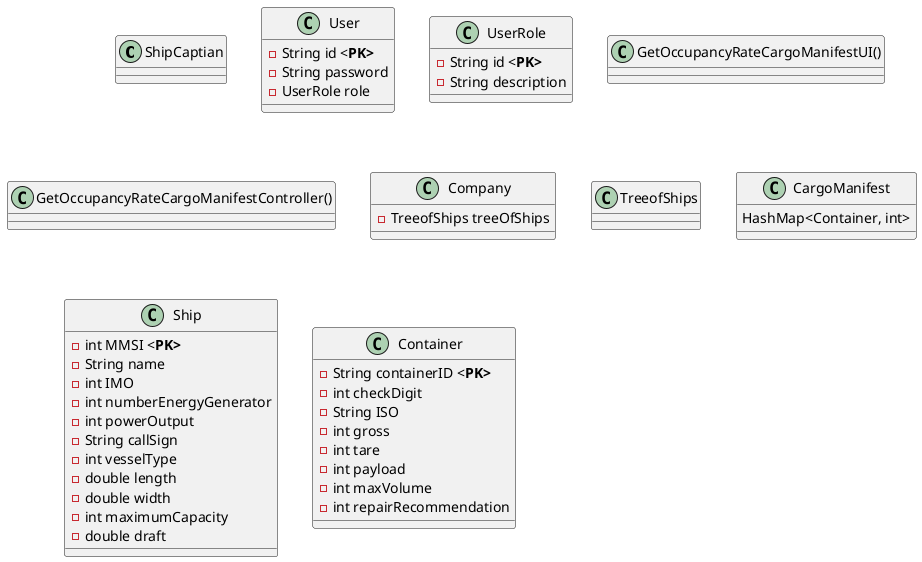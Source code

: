 @startuml

class ShipCaptian{

}

class User{
    -String id <<b>PK>
    -String password
    -UserRole role
}

class UserRole{
    -String id <<b>PK>
    -String description
}

class GetOccupancyRateCargoManifestUI(){

}

class GetOccupancyRateCargoManifestController(){

}

class Company {
    -TreeofShips treeOfShips
}

class TreeofShips{

}

class CargoManifest{
    HashMap<Container, int>
}

class Ship {

    -int MMSI <<b>PK>
    -String name
    -int IMO
    -int numberEnergyGenerator
    -int powerOutput
    -String callSign
    -int vesselType
    -double length
    -double width
    -int maximumCapacity
    -double draft
}

class Container {

    -String containerID <<b>PK>
    -int checkDigit
    -String ISO
    -int gross
    -int tare
    -int payload
    -int maxVolume
    -int repairRecommendation

}

@enduml